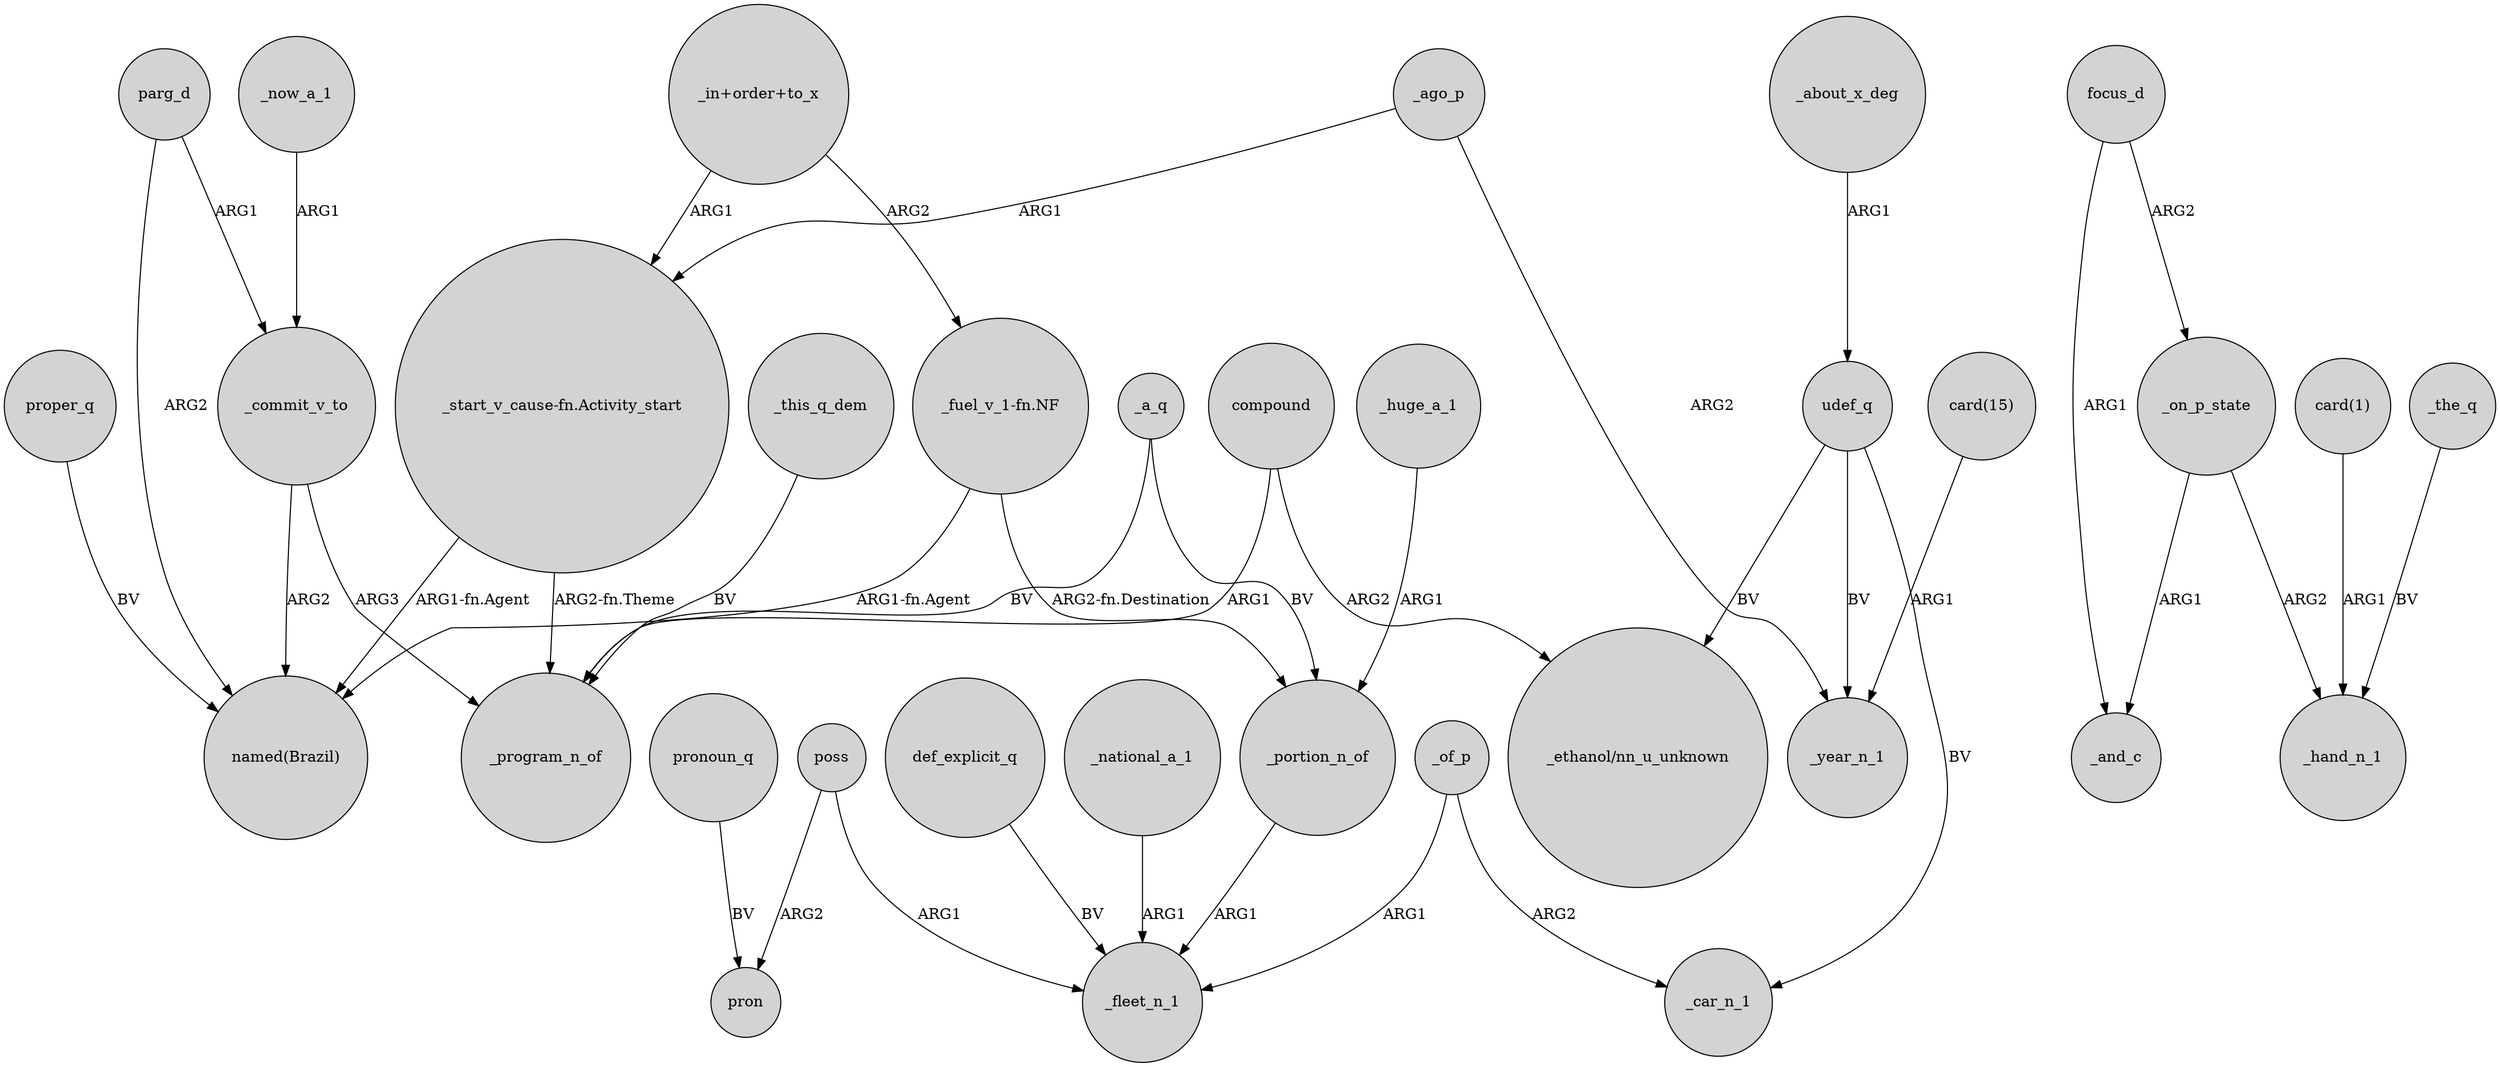 digraph {
	node [shape=circle style=filled]
	"_fuel_v_1-fn.NF" -> "named(Brazil)" [label="ARG1-fn.Agent"]
	poss -> pron [label=ARG2]
	_of_p -> _fleet_n_1 [label=ARG1]
	"_fuel_v_1-fn.NF" -> _portion_n_of [label="ARG2-fn.Destination"]
	focus_d -> _on_p_state [label=ARG2]
	"_start_v_cause-fn.Activity_start" -> "named(Brazil)" [label="ARG1-fn.Agent"]
	_ago_p -> "_start_v_cause-fn.Activity_start" [label=ARG1]
	"card(15)" -> _year_n_1 [label=ARG1]
	_about_x_deg -> udef_q [label=ARG1]
	"_in+order+to_x" -> "_start_v_cause-fn.Activity_start" [label=ARG1]
	_the_q -> _hand_n_1 [label=BV]
	def_explicit_q -> _fleet_n_1 [label=BV]
	pronoun_q -> pron [label=BV]
	_ago_p -> _year_n_1 [label=ARG2]
	_on_p_state -> _hand_n_1 [label=ARG2]
	_commit_v_to -> "named(Brazil)" [label=ARG2]
	_huge_a_1 -> _portion_n_of [label=ARG1]
	_a_q -> _program_n_of [label=BV]
	focus_d -> _and_c [label=ARG1]
	compound -> "_ethanol/nn_u_unknown" [label=ARG2]
	proper_q -> "named(Brazil)" [label=BV]
	"card(1)" -> _hand_n_1 [label=ARG1]
	_national_a_1 -> _fleet_n_1 [label=ARG1]
	"_start_v_cause-fn.Activity_start" -> _program_n_of [label="ARG2-fn.Theme"]
	udef_q -> "_ethanol/nn_u_unknown" [label=BV]
	poss -> _fleet_n_1 [label=ARG1]
	_now_a_1 -> _commit_v_to [label=ARG1]
	udef_q -> _car_n_1 [label=BV]
	udef_q -> _year_n_1 [label=BV]
	compound -> _program_n_of [label=ARG1]
	"_in+order+to_x" -> "_fuel_v_1-fn.NF" [label=ARG2]
	_commit_v_to -> _program_n_of [label=ARG3]
	_portion_n_of -> _fleet_n_1 [label=ARG1]
	parg_d -> _commit_v_to [label=ARG1]
	parg_d -> "named(Brazil)" [label=ARG2]
	_a_q -> _portion_n_of [label=BV]
	_on_p_state -> _and_c [label=ARG1]
	_this_q_dem -> _program_n_of [label=BV]
	_of_p -> _car_n_1 [label=ARG2]
}

